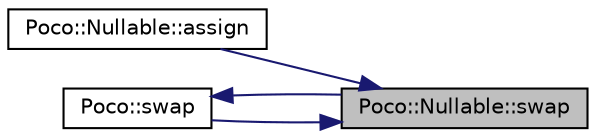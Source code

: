 digraph "Poco::Nullable::swap"
{
 // LATEX_PDF_SIZE
  edge [fontname="Helvetica",fontsize="10",labelfontname="Helvetica",labelfontsize="10"];
  node [fontname="Helvetica",fontsize="10",shape=record];
  rankdir="RL";
  Node1 [label="Poco::Nullable::swap",height=0.2,width=0.4,color="black", fillcolor="grey75", style="filled", fontcolor="black",tooltip="Swaps this Nullable with other."];
  Node1 -> Node2 [dir="back",color="midnightblue",fontsize="10",style="solid"];
  Node2 [label="Poco::Nullable::assign",height=0.2,width=0.4,color="black", fillcolor="white", style="filled",URL="$classPoco_1_1Nullable.html#a5a41db86ca94164ed2b5d0637ad3458f",tooltip="Assigns another Nullable."];
  Node1 -> Node3 [dir="back",color="midnightblue",fontsize="10",style="solid"];
  Node3 [label="Poco::swap",height=0.2,width=0.4,color="black", fillcolor="white", style="filled",URL="$namespacePoco.html#ab005e1e2321230180fcfc8baa60d80f3",tooltip=" "];
  Node3 -> Node1 [dir="back",color="midnightblue",fontsize="10",style="solid"];
}
